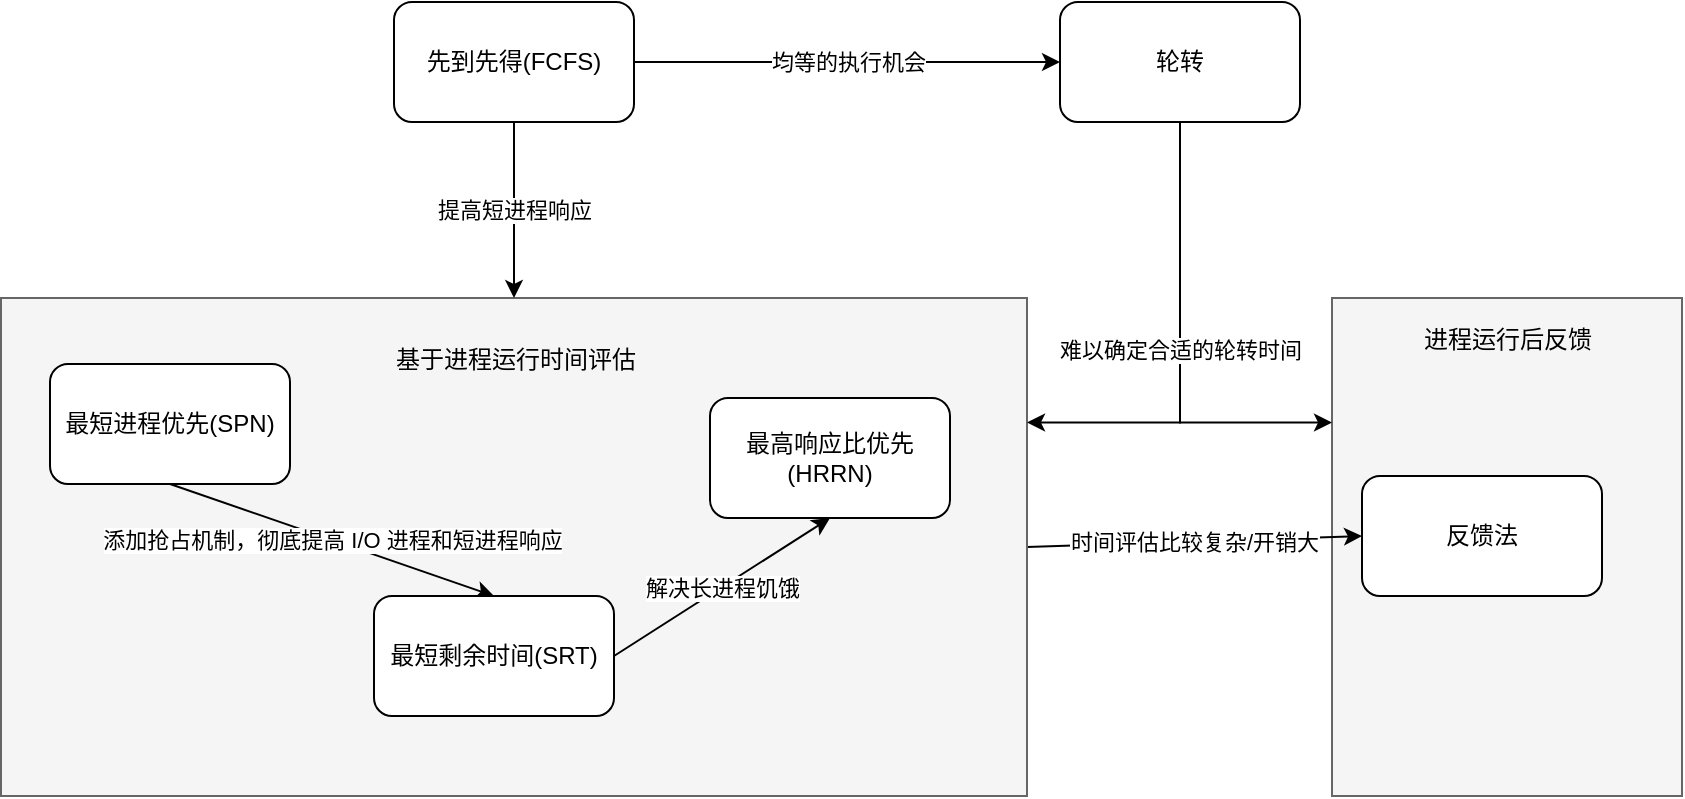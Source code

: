 <mxfile version="11.2.5" type="device" pages="2"><diagram id="5CnPqf0r-RIJXITpi2q4" name="schedule"><mxGraphModel dx="786" dy="582" grid="0" gridSize="10" guides="1" tooltips="1" connect="1" arrows="1" fold="1" page="0" pageScale="1" pageWidth="850" pageHeight="1100" math="0" shadow="0"><root><mxCell id="0"/><mxCell id="1" parent="0"/><mxCell id="pVa2_VDosS1ph7JYFsCV-16" value="" style="rounded=0;whiteSpace=wrap;html=1;fillColor=#f5f5f5;strokeColor=#666666;fontColor=#333333;" vertex="1" parent="1"><mxGeometry x="849" y="212" width="175" height="249" as="geometry"/></mxCell><mxCell id="pVa2_VDosS1ph7JYFsCV-15" value="时间评估比较复杂/开销大" style="edgeStyle=none;rounded=0;orthogonalLoop=1;jettySize=auto;html=1;exitX=1;exitY=0.5;exitDx=0;exitDy=0;entryX=0;entryY=0.5;entryDx=0;entryDy=0;" edge="1" parent="1" source="pVa2_VDosS1ph7JYFsCV-11" target="pVa2_VDosS1ph7JYFsCV-7"><mxGeometry relative="1" as="geometry"/></mxCell><mxCell id="pVa2_VDosS1ph7JYFsCV-11" value="" style="rounded=0;whiteSpace=wrap;html=1;fillColor=#f5f5f5;strokeColor=#666666;fontColor=#333333;" vertex="1" parent="1"><mxGeometry x="183.5" y="212" width="513" height="249" as="geometry"/></mxCell><mxCell id="pVa2_VDosS1ph7JYFsCV-8" value="提高短进程响应" style="rounded=0;orthogonalLoop=1;jettySize=auto;html=1;exitX=0.5;exitY=1;exitDx=0;exitDy=0;entryX=0.5;entryY=0;entryDx=0;entryDy=0;" edge="1" parent="1" source="pVa2_VDosS1ph7JYFsCV-1" target="pVa2_VDosS1ph7JYFsCV-11"><mxGeometry relative="1" as="geometry"/></mxCell><mxCell id="pVa2_VDosS1ph7JYFsCV-13" value="均等的执行机会" style="edgeStyle=none;rounded=0;orthogonalLoop=1;jettySize=auto;html=1;exitX=1;exitY=0.5;exitDx=0;exitDy=0;" edge="1" parent="1" source="pVa2_VDosS1ph7JYFsCV-1" target="pVa2_VDosS1ph7JYFsCV-2"><mxGeometry relative="1" as="geometry"/></mxCell><mxCell id="pVa2_VDosS1ph7JYFsCV-1" value="先到先得(FCFS)" style="rounded=1;whiteSpace=wrap;html=1;" vertex="1" parent="1"><mxGeometry x="380" y="64" width="120" height="60" as="geometry"/></mxCell><mxCell id="pVa2_VDosS1ph7JYFsCV-18" style="edgeStyle=orthogonalEdgeStyle;rounded=0;orthogonalLoop=1;jettySize=auto;html=1;exitX=0.5;exitY=1;exitDx=0;exitDy=0;entryX=0;entryY=0.25;entryDx=0;entryDy=0;" edge="1" parent="1" source="pVa2_VDosS1ph7JYFsCV-2" target="pVa2_VDosS1ph7JYFsCV-16"><mxGeometry relative="1" as="geometry"/></mxCell><mxCell id="pVa2_VDosS1ph7JYFsCV-2" value="轮转" style="rounded=1;whiteSpace=wrap;html=1;" vertex="1" parent="1"><mxGeometry x="713" y="64" width="120" height="60" as="geometry"/></mxCell><mxCell id="pVa2_VDosS1ph7JYFsCV-9" value="添加抢占机制，彻底提高 I/O 进程和短进程响应" style="edgeStyle=none;rounded=0;orthogonalLoop=1;jettySize=auto;html=1;exitX=0.5;exitY=1;exitDx=0;exitDy=0;entryX=0.5;entryY=0;entryDx=0;entryDy=0;" edge="1" parent="1" source="pVa2_VDosS1ph7JYFsCV-4" target="pVa2_VDosS1ph7JYFsCV-5"><mxGeometry relative="1" as="geometry"/></mxCell><mxCell id="pVa2_VDosS1ph7JYFsCV-4" value="最短进程优先(SPN)" style="rounded=1;whiteSpace=wrap;html=1;" vertex="1" parent="1"><mxGeometry x="208" y="245" width="120" height="60" as="geometry"/></mxCell><mxCell id="pVa2_VDosS1ph7JYFsCV-10" value="解决长进程饥饿" style="edgeStyle=none;rounded=0;orthogonalLoop=1;jettySize=auto;html=1;exitX=1;exitY=0.5;exitDx=0;exitDy=0;entryX=0.5;entryY=1;entryDx=0;entryDy=0;" edge="1" parent="1" source="pVa2_VDosS1ph7JYFsCV-5" target="pVa2_VDosS1ph7JYFsCV-6"><mxGeometry relative="1" as="geometry"/></mxCell><mxCell id="pVa2_VDosS1ph7JYFsCV-5" value="最短剩余时间(SRT)" style="rounded=1;whiteSpace=wrap;html=1;" vertex="1" parent="1"><mxGeometry x="370" y="361" width="120" height="60" as="geometry"/></mxCell><mxCell id="pVa2_VDosS1ph7JYFsCV-6" value="最高响应比优先(HRRN)" style="rounded=1;whiteSpace=wrap;html=1;" vertex="1" parent="1"><mxGeometry x="538" y="262" width="120" height="60" as="geometry"/></mxCell><mxCell id="pVa2_VDosS1ph7JYFsCV-7" value="反馈法" style="rounded=1;whiteSpace=wrap;html=1;" vertex="1" parent="1"><mxGeometry x="864" y="301" width="120" height="60" as="geometry"/></mxCell><mxCell id="pVa2_VDosS1ph7JYFsCV-12" value="基于进程运行时间评估" style="text;html=1;strokeColor=none;fillColor=none;align=center;verticalAlign=middle;whiteSpace=wrap;rounded=0;" vertex="1" parent="1"><mxGeometry x="380" y="232.5" width="122" height="20" as="geometry"/></mxCell><mxCell id="pVa2_VDosS1ph7JYFsCV-17" value="进程运行后反馈" style="text;html=1;strokeColor=none;fillColor=none;align=center;verticalAlign=middle;whiteSpace=wrap;rounded=0;" vertex="1" parent="1"><mxGeometry x="875.5" y="222.5" width="122" height="20" as="geometry"/></mxCell><mxCell id="pVa2_VDosS1ph7JYFsCV-14" value="难以确定合适的轮转时间" style="edgeStyle=orthogonalEdgeStyle;rounded=0;orthogonalLoop=1;jettySize=auto;html=1;exitX=0.5;exitY=1;exitDx=0;exitDy=0;entryX=1;entryY=0.25;entryDx=0;entryDy=0;" edge="1" parent="1" source="pVa2_VDosS1ph7JYFsCV-2" target="pVa2_VDosS1ph7JYFsCV-11"><mxGeometry relative="1" as="geometry"/></mxCell></root></mxGraphModel></diagram><diagram id="3w9zwkv1EBpjGnyM0V-V" name="workloop"><mxGraphModel dx="942" dy="401" grid="0" gridSize="10" guides="1" tooltips="1" connect="1" arrows="1" fold="1" page="0" pageScale="1" pageWidth="850" pageHeight="1100" math="0" shadow="0"><root><mxCell id="ypSVPGX6LSKxaySRwdLn-0"/><mxCell id="ypSVPGX6LSKxaySRwdLn-1" parent="ypSVPGX6LSKxaySRwdLn-0"/><mxCell id="ypSVPGX6LSKxaySRwdLn-38" style="edgeStyle=orthogonalEdgeStyle;rounded=0;orthogonalLoop=1;jettySize=auto;html=1;exitX=0.5;exitY=1;exitDx=0;exitDy=0;entryX=1;entryY=0.25;entryDx=0;entryDy=0;strokeColor=#000000;" edge="1" parent="ypSVPGX6LSKxaySRwdLn-1" source="ypSVPGX6LSKxaySRwdLn-7" target="ypSVPGX6LSKxaySRwdLn-37"><mxGeometry relative="1" as="geometry"/></mxCell><mxCell id="ypSVPGX6LSKxaySRwdLn-26" value="" style="rounded=0;whiteSpace=wrap;html=1;fillColor=#f5f5f5;strokeColor=#666666;fontColor=#333333;" vertex="1" parent="ypSVPGX6LSKxaySRwdLn-1"><mxGeometry x="716" y="229.5" width="129" height="172" as="geometry"/></mxCell><mxCell id="ypSVPGX6LSKxaySRwdLn-3" value="React" style="shape=umlLifeline;perimeter=lifelinePerimeter;whiteSpace=wrap;html=1;container=1;collapsible=0;recursiveResize=0;outlineConnect=0;fillColor=#d5e8d4;strokeColor=#82b366;" vertex="1" parent="ypSVPGX6LSKxaySRwdLn-1"><mxGeometry x="49" y="78" width="100" height="970" as="geometry"/></mxCell><mxCell id="ypSVPGX6LSKxaySRwdLn-16" value="" style="rounded=0;whiteSpace=wrap;html=1;" vertex="1" parent="ypSVPGX6LSKxaySRwdLn-3"><mxGeometry x="43.5" y="77" width="13" height="31" as="geometry"/></mxCell><mxCell id="ypSVPGX6LSKxaySRwdLn-4" value="浏览器" style="shape=umlLifeline;perimeter=lifelinePerimeter;whiteSpace=wrap;html=1;container=1;collapsible=0;recursiveResize=0;outlineConnect=0;fillColor=#dae8fc;strokeColor=#6c8ebf;" vertex="1" parent="ypSVPGX6LSKxaySRwdLn-1"><mxGeometry x="704" y="77" width="100" height="988" as="geometry"/></mxCell><mxCell id="ypSVPGX6LSKxaySRwdLn-23" value="事件处理" style="html=1;fillColor=#dae8fc;strokeColor=#6c8ebf;" vertex="1" parent="ypSVPGX6LSKxaySRwdLn-4"><mxGeometry x="25" y="156" width="51" height="25" as="geometry"/></mxCell><mxCell id="ypSVPGX6LSKxaySRwdLn-5" value="应用" style="shape=umlLifeline;perimeter=lifelinePerimeter;whiteSpace=wrap;html=1;container=1;collapsible=0;recursiveResize=0;outlineConnect=0;fillColor=#f8cecc;strokeColor=#b85450;" vertex="1" parent="ypSVPGX6LSKxaySRwdLn-1"><mxGeometry x="-110" y="78" width="100" height="978" as="geometry"/></mxCell><mxCell id="ypSVPGX6LSKxaySRwdLn-6" value="setState" style="html=1;verticalAlign=bottom;endArrow=block;strokeColor=#FF9999;" edge="1" parent="ypSVPGX6LSKxaySRwdLn-5" target="ypSVPGX6LSKxaySRwdLn-3"><mxGeometry width="80" relative="1" as="geometry"><mxPoint x="52" y="92" as="sourcePoint"/><mxPoint x="132" y="92" as="targetPoint"/></mxGeometry></mxCell><mxCell id="ypSVPGX6LSKxaySRwdLn-7" value="更新队列" style="shape=process;whiteSpace=wrap;html=1;backgroundOutline=1;fillColor=#fff2cc;strokeColor=#d6b656;" vertex="1" parent="ypSVPGX6LSKxaySRwdLn-1"><mxGeometry x="315" y="273" width="91" height="25" as="geometry"/></mxCell><mxCell id="ypSVPGX6LSKxaySRwdLn-18" style="edgeStyle=orthogonalEdgeStyle;rounded=0;orthogonalLoop=1;jettySize=auto;html=1;exitX=1;exitY=0.5;exitDx=0;exitDy=0;entryX=0;entryY=0.5;entryDx=0;entryDy=0;strokeColor=#B3B3B3;" edge="1" parent="ypSVPGX6LSKxaySRwdLn-1" source="ypSVPGX6LSKxaySRwdLn-12" target="ypSVPGX6LSKxaySRwdLn-7"><mxGeometry relative="1" as="geometry"/></mxCell><mxCell id="ypSVPGX6LSKxaySRwdLn-20" style="edgeStyle=orthogonalEdgeStyle;rounded=0;orthogonalLoop=1;jettySize=auto;html=1;exitX=0.5;exitY=1;exitDx=0;exitDy=0;" edge="1" parent="ypSVPGX6LSKxaySRwdLn-1" source="ypSVPGX6LSKxaySRwdLn-12" target="ypSVPGX6LSKxaySRwdLn-19"><mxGeometry relative="1" as="geometry"/></mxCell><mxCell id="ypSVPGX6LSKxaySRwdLn-12" value="插入到更新队列" style="rounded=1;whiteSpace=wrap;html=1;" vertex="1" parent="ypSVPGX6LSKxaySRwdLn-1"><mxGeometry x="149" y="146" width="108" height="34" as="geometry"/></mxCell><mxCell id="ypSVPGX6LSKxaySRwdLn-17" style="edgeStyle=orthogonalEdgeStyle;rounded=0;orthogonalLoop=1;jettySize=auto;html=1;exitX=1;exitY=0.25;exitDx=0;exitDy=0;" edge="1" parent="ypSVPGX6LSKxaySRwdLn-1" source="ypSVPGX6LSKxaySRwdLn-16" target="ypSVPGX6LSKxaySRwdLn-12"><mxGeometry relative="1" as="geometry"/></mxCell><mxCell id="ypSVPGX6LSKxaySRwdLn-19" value="请求调度" style="rounded=1;whiteSpace=wrap;html=1;" vertex="1" parent="ypSVPGX6LSKxaySRwdLn-1"><mxGeometry x="149" y="208" width="108" height="34" as="geometry"/></mxCell><mxCell id="ypSVPGX6LSKxaySRwdLn-22" value="请求调度(callback + timeout(按照优先级))" style="html=1;verticalAlign=bottom;endArrow=block;strokeColor=#FF9999;" edge="1" parent="ypSVPGX6LSKxaySRwdLn-1"><mxGeometry width="80" relative="1" as="geometry"><mxPoint x="257" y="224" as="sourcePoint"/><mxPoint x="744" y="224" as="targetPoint"/></mxGeometry></mxCell><mxCell id="ypSVPGX6LSKxaySRwdLn-24" value="代码执行" style="html=1;fillColor=#fff2cc;strokeColor=#d6b656;" vertex="1" parent="ypSVPGX6LSKxaySRwdLn-1"><mxGeometry x="729" y="263" width="51" height="25" as="geometry"/></mxCell><mxCell id="ypSVPGX6LSKxaySRwdLn-25" value="布局/绘制" style="html=1;fillColor=#d5e8d4;strokeColor=#82b366;" vertex="1" parent="ypSVPGX6LSKxaySRwdLn-1"><mxGeometry x="729.5" y="319.5" width="51" height="25" as="geometry"/></mxCell><mxCell id="ypSVPGX6LSKxaySRwdLn-27" value="Frame" style="text;html=1;strokeColor=none;fillColor=none;align=center;verticalAlign=middle;whiteSpace=wrap;rounded=0;fontStyle=1" vertex="1" parent="ypSVPGX6LSKxaySRwdLn-1"><mxGeometry x="799" y="276.5" width="40" height="20" as="geometry"/></mxCell><mxCell id="ypSVPGX6LSKxaySRwdLn-28" value="..." style="html=1;" vertex="1" parent="ypSVPGX6LSKxaySRwdLn-1"><mxGeometry x="730" y="292.5" width="50" height="20" as="geometry"/></mxCell><mxCell id="ypSVPGX6LSKxaySRwdLn-29" value="" style="rounded=0;whiteSpace=wrap;html=1;dashed=1;" vertex="1" parent="ypSVPGX6LSKxaySRwdLn-1"><mxGeometry x="729" y="352.5" width="92" height="40" as="geometry"/></mxCell><mxCell id="ypSVPGX6LSKxaySRwdLn-31" value="刚好有剩余时间，5ms" style="html=1;verticalAlign=bottom;endArrow=block;exitX=0;exitY=0.5;exitDx=0;exitDy=0;entryX=1;entryY=0.5;entryDx=0;entryDy=0;strokeColor=#FF9999;" edge="1" parent="ypSVPGX6LSKxaySRwdLn-1" source="ypSVPGX6LSKxaySRwdLn-29" target="ypSVPGX6LSKxaySRwdLn-32"><mxGeometry width="80" relative="1" as="geometry"><mxPoint x="389.5" y="372.5" as="sourcePoint"/><mxPoint x="271.5" y="372.5" as="targetPoint"/></mxGeometry></mxCell><mxCell id="ypSVPGX6LSKxaySRwdLn-34" style="edgeStyle=orthogonalEdgeStyle;rounded=0;orthogonalLoop=1;jettySize=auto;html=1;exitX=0.5;exitY=1;exitDx=0;exitDy=0;strokeColor=#000000;" edge="1" parent="ypSVPGX6LSKxaySRwdLn-1" source="ypSVPGX6LSKxaySRwdLn-32" target="ypSVPGX6LSKxaySRwdLn-33"><mxGeometry relative="1" as="geometry"/></mxCell><mxCell id="ypSVPGX6LSKxaySRwdLn-32" value="执行任务" style="rounded=1;whiteSpace=wrap;html=1;" vertex="1" parent="ypSVPGX6LSKxaySRwdLn-1"><mxGeometry x="149" y="356" width="108" height="34" as="geometry"/></mxCell><mxCell id="ypSVPGX6LSKxaySRwdLn-36" value="Y" style="edgeStyle=orthogonalEdgeStyle;rounded=0;orthogonalLoop=1;jettySize=auto;html=1;exitX=0;exitY=0.5;exitDx=0;exitDy=0;strokeColor=#000000;" edge="1" parent="ypSVPGX6LSKxaySRwdLn-1" source="ypSVPGX6LSKxaySRwdLn-33" target="ypSVPGX6LSKxaySRwdLn-35"><mxGeometry relative="1" as="geometry"/></mxCell><mxCell id="ypSVPGX6LSKxaySRwdLn-39" value="N" style="edgeStyle=orthogonalEdgeStyle;rounded=0;orthogonalLoop=1;jettySize=auto;html=1;exitX=1;exitY=0.5;exitDx=0;exitDy=0;entryX=0.5;entryY=0;entryDx=0;entryDy=0;strokeColor=#000000;" edge="1" parent="ypSVPGX6LSKxaySRwdLn-1" source="ypSVPGX6LSKxaySRwdLn-33" target="ypSVPGX6LSKxaySRwdLn-37"><mxGeometry relative="1" as="geometry"/></mxCell><mxCell id="ypSVPGX6LSKxaySRwdLn-33" value="是否存在被中断&lt;br&gt;的任务单元？" style="rhombus;whiteSpace=wrap;html=1;fillColor=#ffe6cc;strokeColor=#d79b00;" vertex="1" parent="ypSVPGX6LSKxaySRwdLn-1"><mxGeometry x="139" y="419" width="128" height="89" as="geometry"/></mxCell><mxCell id="ypSVPGX6LSKxaySRwdLn-35" value="恢复执行任务单元" style="rounded=1;whiteSpace=wrap;html=1;" vertex="1" parent="ypSVPGX6LSKxaySRwdLn-1"><mxGeometry x="64.5" y="683" width="108" height="34" as="geometry"/></mxCell><mxCell id="ypSVPGX6LSKxaySRwdLn-37" value="取出任务" style="rounded=1;whiteSpace=wrap;html=1;" vertex="1" parent="ypSVPGX6LSKxaySRwdLn-1"><mxGeometry x="232.5" y="531" width="108" height="34" as="geometry"/></mxCell><mxCell id="ypSVPGX6LSKxaySRwdLn-40" value="" style="rounded=0;whiteSpace=wrap;html=1;fillColor=#f5f5f5;strokeColor=#666666;fontColor=#333333;" vertex="1" parent="ypSVPGX6LSKxaySRwdLn-1"><mxGeometry x="208" y="594" width="251" height="292" as="geometry"/></mxCell><mxCell id="ypSVPGX6LSKxaySRwdLn-47" style="edgeStyle=orthogonalEdgeStyle;rounded=0;orthogonalLoop=1;jettySize=auto;html=1;exitX=0.5;exitY=1;exitDx=0;exitDy=0;strokeColor=#000000;entryX=0.5;entryY=0;entryDx=0;entryDy=0;" edge="1" parent="ypSVPGX6LSKxaySRwdLn-1" target="ypSVPGX6LSKxaySRwdLn-41"><mxGeometry relative="1" as="geometry"><mxPoint x="286" y="653" as="sourcePoint"/><mxPoint x="287" y="687.28" as="targetPoint"/></mxGeometry></mxCell><mxCell id="ypSVPGX6LSKxaySRwdLn-55" style="edgeStyle=orthogonalEdgeStyle;rounded=0;orthogonalLoop=1;jettySize=auto;html=1;exitX=0.25;exitY=1;exitDx=0;exitDy=0;strokeColor=#000000;" edge="1" parent="ypSVPGX6LSKxaySRwdLn-1" source="ypSVPGX6LSKxaySRwdLn-41" target="ypSVPGX6LSKxaySRwdLn-54"><mxGeometry relative="1" as="geometry"/></mxCell><mxCell id="ypSVPGX6LSKxaySRwdLn-56" style="edgeStyle=orthogonalEdgeStyle;rounded=0;orthogonalLoop=1;jettySize=auto;html=1;exitX=1;exitY=0.5;exitDx=0;exitDy=0;strokeColor=#000000;" edge="1" parent="ypSVPGX6LSKxaySRwdLn-1" source="ypSVPGX6LSKxaySRwdLn-41" target="ypSVPGX6LSKxaySRwdLn-46"><mxGeometry relative="1" as="geometry"/></mxCell><mxCell id="ypSVPGX6LSKxaySRwdLn-41" value="执行任务单元" style="rounded=1;whiteSpace=wrap;html=1;" vertex="1" parent="ypSVPGX6LSKxaySRwdLn-1"><mxGeometry x="232.5" y="683" width="108" height="34" as="geometry"/></mxCell><mxCell id="ypSVPGX6LSKxaySRwdLn-42" style="edgeStyle=orthogonalEdgeStyle;rounded=0;orthogonalLoop=1;jettySize=auto;html=1;exitX=1;exitY=0.5;exitDx=0;exitDy=0;entryX=0;entryY=0.5;entryDx=0;entryDy=0;strokeColor=#000000;" edge="1" parent="ypSVPGX6LSKxaySRwdLn-1" source="ypSVPGX6LSKxaySRwdLn-35" target="ypSVPGX6LSKxaySRwdLn-41"><mxGeometry relative="1" as="geometry"/></mxCell><mxCell id="ypSVPGX6LSKxaySRwdLn-48" value="Y" style="edgeStyle=orthogonalEdgeStyle;rounded=0;orthogonalLoop=1;jettySize=auto;html=1;exitX=1;exitY=0.5;exitDx=0;exitDy=0;entryX=1;entryY=0.5;entryDx=0;entryDy=0;strokeColor=#000000;" edge="1" parent="ypSVPGX6LSKxaySRwdLn-1" source="ypSVPGX6LSKxaySRwdLn-46" target="ypSVPGX6LSKxaySRwdLn-49"><mxGeometry relative="1" as="geometry"/></mxCell><mxCell id="ypSVPGX6LSKxaySRwdLn-53" value="N" style="edgeStyle=orthogonalEdgeStyle;rounded=0;orthogonalLoop=1;jettySize=auto;html=1;exitX=0.5;exitY=1;exitDx=0;exitDy=0;entryX=0;entryY=0.5;entryDx=0;entryDy=0;strokeColor=#000000;" edge="1" parent="ypSVPGX6LSKxaySRwdLn-1" source="ypSVPGX6LSKxaySRwdLn-46" target="ypSVPGX6LSKxaySRwdLn-52"><mxGeometry relative="1" as="geometry"/></mxCell><mxCell id="ypSVPGX6LSKxaySRwdLn-46" value="时间是否足够？" style="rhombus;whiteSpace=wrap;html=1;fillColor=#ffe6cc;strokeColor=#d79b00;" vertex="1" parent="ypSVPGX6LSKxaySRwdLn-1"><mxGeometry x="300" y="740" width="127" height="71" as="geometry"/></mxCell><mxCell id="ypSVPGX6LSKxaySRwdLn-49" value="获取任务单元" style="rounded=1;whiteSpace=wrap;html=1;" vertex="1" parent="ypSVPGX6LSKxaySRwdLn-1"><mxGeometry x="232.5" y="619" width="108" height="34" as="geometry"/></mxCell><mxCell id="ypSVPGX6LSKxaySRwdLn-50" style="edgeStyle=orthogonalEdgeStyle;rounded=0;orthogonalLoop=1;jettySize=auto;html=1;exitX=0.5;exitY=1;exitDx=0;exitDy=0;strokeColor=#000000;" edge="1" parent="ypSVPGX6LSKxaySRwdLn-1" source="ypSVPGX6LSKxaySRwdLn-37" target="ypSVPGX6LSKxaySRwdLn-49"><mxGeometry relative="1" as="geometry"><mxPoint x="287" y="565" as="sourcePoint"/><mxPoint x="287" y="683" as="targetPoint"/></mxGeometry></mxCell><mxCell id="ypSVPGX6LSKxaySRwdLn-65" style="edgeStyle=orthogonalEdgeStyle;rounded=0;orthogonalLoop=1;jettySize=auto;html=1;exitX=0.5;exitY=1;exitDx=0;exitDy=0;strokeColor=#000000;" edge="1" parent="ypSVPGX6LSKxaySRwdLn-1" source="ypSVPGX6LSKxaySRwdLn-52" target="ypSVPGX6LSKxaySRwdLn-64"><mxGeometry relative="1" as="geometry"/></mxCell><mxCell id="ypSVPGX6LSKxaySRwdLn-52" value="让出" style="rounded=1;whiteSpace=wrap;html=1;" vertex="1" parent="ypSVPGX6LSKxaySRwdLn-1"><mxGeometry x="589" y="815" width="66" height="34" as="geometry"/></mxCell><mxCell id="ypSVPGX6LSKxaySRwdLn-59" style="edgeStyle=orthogonalEdgeStyle;rounded=0;orthogonalLoop=1;jettySize=auto;html=1;exitX=0.5;exitY=1;exitDx=0;exitDy=0;strokeColor=#000000;" edge="1" parent="ypSVPGX6LSKxaySRwdLn-1" source="ypSVPGX6LSKxaySRwdLn-54" target="ypSVPGX6LSKxaySRwdLn-58"><mxGeometry relative="1" as="geometry"><Array as="points"><mxPoint x="260" y="911"/><mxPoint x="538" y="911"/></Array></mxGeometry></mxCell><mxCell id="ypSVPGX6LSKxaySRwdLn-54" value="执行完毕" style="rounded=1;whiteSpace=wrap;html=1;" vertex="1" parent="ypSVPGX6LSKxaySRwdLn-1"><mxGeometry x="227" y="832" width="66" height="34" as="geometry"/></mxCell><mxCell id="ypSVPGX6LSKxaySRwdLn-60" value="Y" style="edgeStyle=orthogonalEdgeStyle;rounded=0;orthogonalLoop=1;jettySize=auto;html=1;exitX=0.5;exitY=0;exitDx=0;exitDy=0;entryX=1;entryY=0.75;entryDx=0;entryDy=0;strokeColor=#000000;" edge="1" parent="ypSVPGX6LSKxaySRwdLn-1" source="ypSVPGX6LSKxaySRwdLn-58" target="ypSVPGX6LSKxaySRwdLn-37"><mxGeometry relative="1" as="geometry"/></mxCell><mxCell id="ypSVPGX6LSKxaySRwdLn-61" value="N" style="edgeStyle=orthogonalEdgeStyle;rounded=0;orthogonalLoop=1;jettySize=auto;html=1;exitX=1;exitY=0.5;exitDx=0;exitDy=0;entryX=0.5;entryY=0;entryDx=0;entryDy=0;strokeColor=#000000;" edge="1" parent="ypSVPGX6LSKxaySRwdLn-1" source="ypSVPGX6LSKxaySRwdLn-58" target="ypSVPGX6LSKxaySRwdLn-52"><mxGeometry relative="1" as="geometry"/></mxCell><mxCell id="ypSVPGX6LSKxaySRwdLn-58" value="时间是否足够？" style="rhombus;whiteSpace=wrap;html=1;fillColor=#ffe6cc;strokeColor=#d79b00;" vertex="1" parent="ypSVPGX6LSKxaySRwdLn-1"><mxGeometry x="474.5" y="704.5" width="127" height="71" as="geometry"/></mxCell><mxCell id="ypSVPGX6LSKxaySRwdLn-67" value="N" style="edgeStyle=orthogonalEdgeStyle;rounded=0;orthogonalLoop=1;jettySize=auto;html=1;exitX=0.5;exitY=1;exitDx=0;exitDy=0;entryX=0.5;entryY=0;entryDx=0;entryDy=0;strokeColor=#000000;" edge="1" parent="ypSVPGX6LSKxaySRwdLn-1" source="ypSVPGX6LSKxaySRwdLn-64" target="ypSVPGX6LSKxaySRwdLn-66"><mxGeometry relative="1" as="geometry"/></mxCell><mxCell id="ypSVPGX6LSKxaySRwdLn-64" value="任务是否执行完？" style="rhombus;whiteSpace=wrap;html=1;fillColor=#ffe6cc;strokeColor=#d79b00;" vertex="1" parent="ypSVPGX6LSKxaySRwdLn-1"><mxGeometry x="558.5" y="903.5" width="127" height="71" as="geometry"/></mxCell><mxCell id="ypSVPGX6LSKxaySRwdLn-70" style="edgeStyle=orthogonalEdgeStyle;rounded=0;orthogonalLoop=1;jettySize=auto;html=1;exitX=1;exitY=0.5;exitDx=0;exitDy=0;strokeColor=#FF9999;" edge="1" parent="ypSVPGX6LSKxaySRwdLn-1" source="ypSVPGX6LSKxaySRwdLn-66"><mxGeometry relative="1" as="geometry"><mxPoint x="752" y="1029" as="targetPoint"/></mxGeometry></mxCell><mxCell id="ypSVPGX6LSKxaySRwdLn-66" value="重新请求调度" style="rounded=1;whiteSpace=wrap;html=1;" vertex="1" parent="ypSVPGX6LSKxaySRwdLn-1"><mxGeometry x="581.5" y="1012" width="81" height="34" as="geometry"/></mxCell><mxCell id="ypSVPGX6LSKxaySRwdLn-69" value="归还控制权" style="html=1;verticalAlign=bottom;endArrow=block;strokeColor=#FF9999;" edge="1" parent="ypSVPGX6LSKxaySRwdLn-1" source="ypSVPGX6LSKxaySRwdLn-64"><mxGeometry width="80" relative="1" as="geometry"><mxPoint x="685.5" y="939" as="sourcePoint"/><mxPoint x="754" y="939" as="targetPoint"/></mxGeometry></mxCell></root></mxGraphModel></diagram></mxfile>